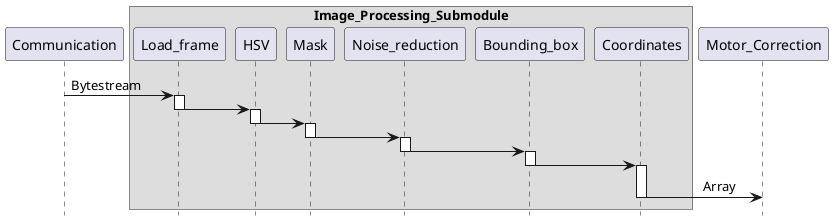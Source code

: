 @startuml
hide footbox

participant Communication
box "Image_Processing_Submodule"
participant Load_frame 
participant HSV
participant Mask
participant Noise_reduction
participant Bounding_box
participant Coordinates 
end box
participant Motor_Correction 
Communication -> Load_frame:     Bytestream
activate Load_frame
Load_frame -> HSV
deactivate Load_frame
activate HSV
HSV -> Mask
deactivate HSV
activate Mask
Mask -> Noise_reduction
deactivate Mask
activate Noise_reduction
Noise_reduction -> Bounding_box
deactivate Noise_reduction
activate Bounding_box
Bounding_box -> Coordinates
deactivate Bounding_box
activate Coordinates
Coordinates -> Motor_Correction: \t\tArray
deactivate Coordinates

@enduml 
